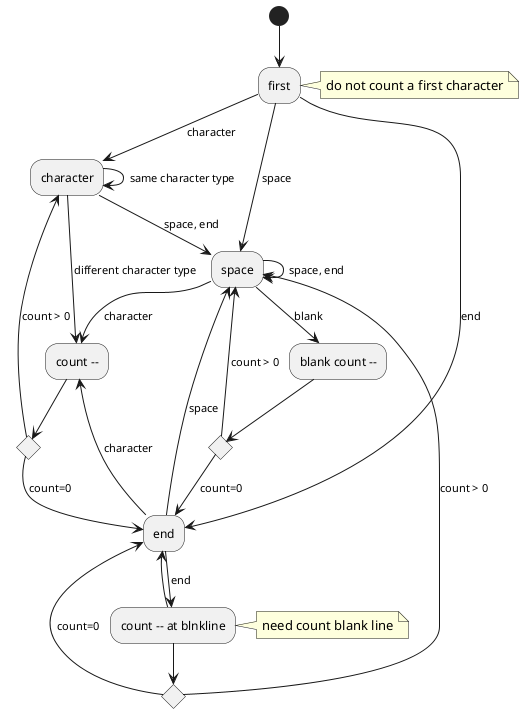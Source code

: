 @startuml
(*) --> first

note right: do not count a first character 

first --> [character] character
first --> [space] space
first --> [end] "end"
character --> [same character type] character
character --> [space, end] space
character -down-> [different character type] "count --"

if "" then
--> [count=0] (*)
else
-up-> [count > 0]character
end if

space -down-> [character] "count --"
space -> [space, end] space
space --> [blank] "blank count --"
if "" then
--> [count=0] (*)
else
-up-> [count > 0] space
end if

"end" --> [end] "count -- at blnkline"
note right: need count blank line
if "" then
--> [count=0] (*)
else
-up-> [count > 0] space
end if

"end" --> [character] "count --"
"end" --> [space] space
"count -- at blnkline" --> "end"

@enduml
